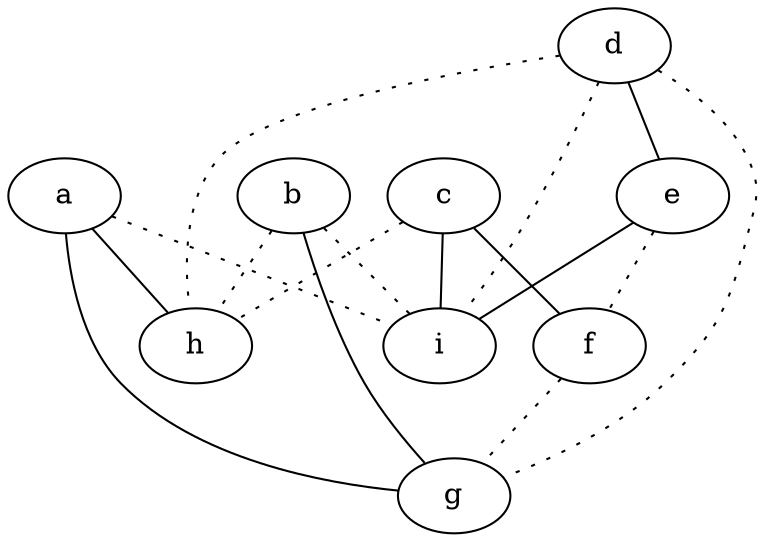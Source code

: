 graph {
a -- g;
a -- h;
a -- i [style=dotted];
b -- g;
b -- h [style=dotted];
b -- i [style=dotted];
c -- f;
c -- h [style=dotted];
c -- i;
d -- e;
d -- g [style=dotted];
d -- h [style=dotted];
d -- i [style=dotted];
e -- f [style=dotted];
e -- i;
f -- g [style=dotted];
}
